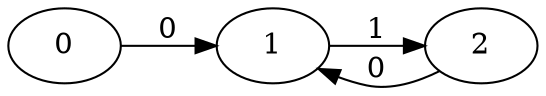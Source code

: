 digraph Automata {
	rankdir=LR
	0 [label=0]
	0 -> 1 [label=0]
	1 [label=1]
	1 -> 2 [label=1]
	2 [label=2]
	2 -> 1 [label=0]
}
